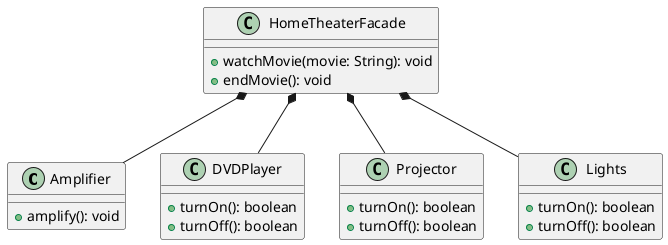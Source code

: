 @startuml
class Amplifier {
    +amplify(): void
}

class DVDPlayer {
    +turnOn(): boolean
    +turnOff(): boolean
}

class Projector {
    +turnOn(): boolean
    +turnOff(): boolean
}

class Lights {
    +turnOn(): boolean
    +turnOff(): boolean
}

class HomeTheaterFacade {
    +watchMovie(movie: String): void
    +endMovie(): void
}


' Composition relationships
HomeTheaterFacade *-- Amplifier
HomeTheaterFacade *-- DVDPlayer
HomeTheaterFacade *-- Projector
HomeTheaterFacade *-- Lights


@enduml
